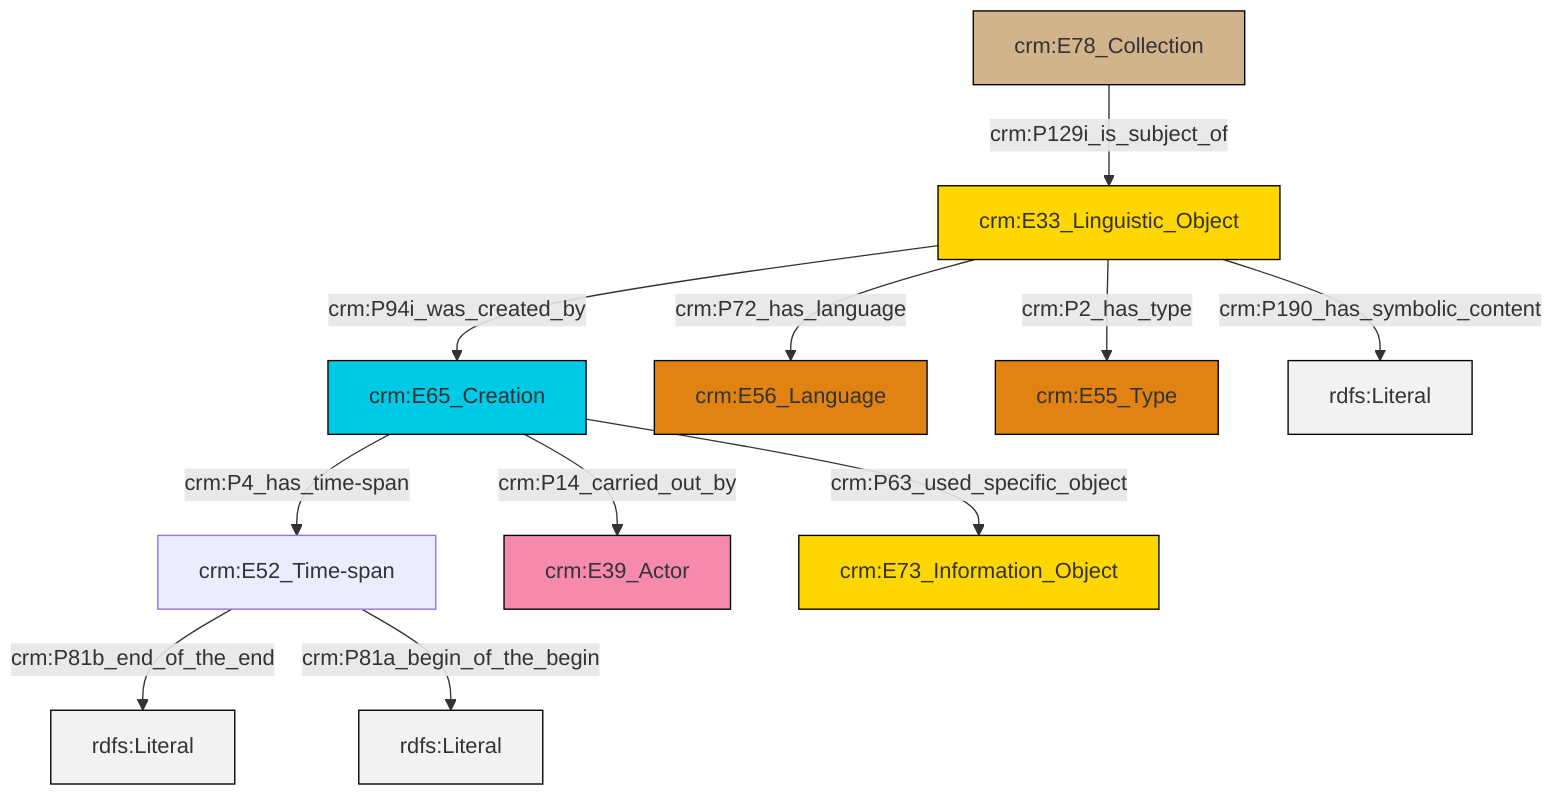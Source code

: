 graph TD
classDef Literal fill:#f2f2f2,stroke:#000000;
classDef CRM_Entity fill:#FFFFFF,stroke:#000000;
classDef Temporal_Entity fill:#00C9E6, stroke:#000000;
classDef Type fill:#E18312, stroke:#000000;
classDef Time-Span fill:#2C9C91, stroke:#000000;
classDef Appellation fill:#FFEB7F, stroke:#000000;
classDef Place fill:#008836, stroke:#000000;
classDef Persistent_Item fill:#B266B2, stroke:#000000;
classDef Conceptual_Object fill:#FFD700, stroke:#000000;
classDef Physical_Thing fill:#D2B48C, stroke:#000000;
classDef Actor fill:#f58aad, stroke:#000000;
classDef PC_Classes fill:#4ce600, stroke:#000000;
classDef Multi fill:#cccccc,stroke:#000000;

0["crm:E33_Linguistic_Object"]:::Conceptual_Object -->|crm:P94i_was_created_by| 1["crm:E65_Creation"]:::Temporal_Entity
2["crm:E52_Time-span"]:::Default -->|crm:P81b_end_of_the_end| 3[rdfs:Literal]:::Literal
1["crm:E65_Creation"]:::Temporal_Entity -->|crm:P14_carried_out_by| 6["crm:E39_Actor"]:::Actor
0["crm:E33_Linguistic_Object"]:::Conceptual_Object -->|crm:P190_has_symbolic_content| 12[rdfs:Literal]:::Literal
13["crm:E78_Collection"]:::Physical_Thing -->|crm:P129i_is_subject_of| 0["crm:E33_Linguistic_Object"]:::Conceptual_Object
2["crm:E52_Time-span"]:::Default -->|crm:P81a_begin_of_the_begin| 16[rdfs:Literal]:::Literal
0["crm:E33_Linguistic_Object"]:::Conceptual_Object -->|crm:P2_has_type| 10["crm:E55_Type"]:::Type
0["crm:E33_Linguistic_Object"]:::Conceptual_Object -->|crm:P72_has_language| 4["crm:E56_Language"]:::Type
1["crm:E65_Creation"]:::Temporal_Entity -->|crm:P4_has_time-span| 2["crm:E52_Time-span"]:::Default
1["crm:E65_Creation"]:::Temporal_Entity -->|crm:P63_used_specific_object| 7["crm:E73_Information_Object"]:::Conceptual_Object